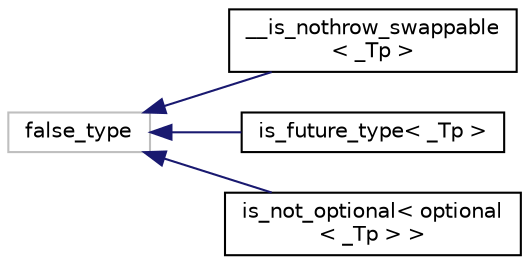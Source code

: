digraph "Graphical Class Hierarchy"
{
  edge [fontname="Helvetica",fontsize="10",labelfontname="Helvetica",labelfontsize="10"];
  node [fontname="Helvetica",fontsize="10",shape=record];
  rankdir="LR";
  Node1 [label="false_type",height=0.2,width=0.4,color="grey75", fillcolor="white", style="filled"];
  Node1 -> Node2 [dir="back",color="midnightblue",fontsize="10",style="solid",fontname="Helvetica"];
  Node2 [label="__is_nothrow_swappable\l\< _Tp \>",height=0.2,width=0.4,color="black", fillcolor="white", style="filled",URL="$struct____is__nothrow__swappable.xhtml"];
  Node1 -> Node3 [dir="back",color="midnightblue",fontsize="10",style="solid",fontname="Helvetica"];
  Node3 [label="is_future_type\< _Tp \>",height=0.2,width=0.4,color="black", fillcolor="white", style="filled",URL="$structis__future__type.xhtml"];
  Node1 -> Node4 [dir="back",color="midnightblue",fontsize="10",style="solid",fontname="Helvetica"];
  Node4 [label="is_not_optional\< optional\l\< _Tp \> \>",height=0.2,width=0.4,color="black", fillcolor="white", style="filled",URL="$structis__not__optional_3_01optional_3_01___tp_01_4_01_4.xhtml"];
}
